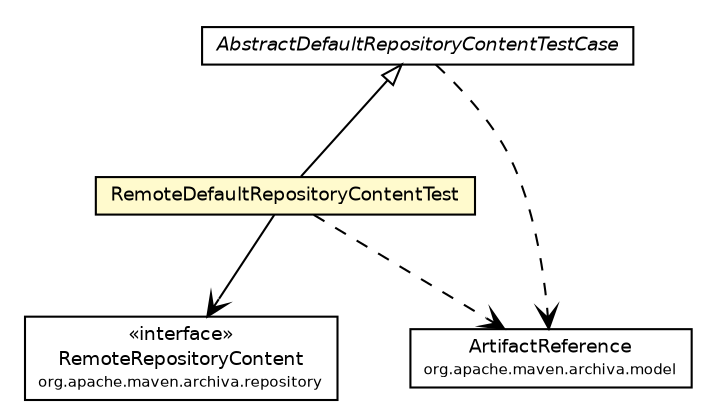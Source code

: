 #!/usr/local/bin/dot
#
# Class diagram 
# Generated by UmlGraph version 4.6 (http://www.spinellis.gr/sw/umlgraph)
#

digraph G {
	edge [fontname="Helvetica",fontsize=10,labelfontname="Helvetica",labelfontsize=10];
	node [fontname="Helvetica",fontsize=10,shape=plaintext];
	// org.apache.maven.archiva.repository.content.RemoteDefaultRepositoryContentTest
	c18436 [label=<<table border="0" cellborder="1" cellspacing="0" cellpadding="2" port="p" bgcolor="lemonChiffon" href="./RemoteDefaultRepositoryContentTest.html">
		<tr><td><table border="0" cellspacing="0" cellpadding="1">
			<tr><td> RemoteDefaultRepositoryContentTest </td></tr>
		</table></td></tr>
		</table>>, fontname="Helvetica", fontcolor="black", fontsize=9.0];
	// org.apache.maven.archiva.repository.content.AbstractDefaultRepositoryContentTestCase
	c18444 [label=<<table border="0" cellborder="1" cellspacing="0" cellpadding="2" port="p" href="./AbstractDefaultRepositoryContentTestCase.html">
		<tr><td><table border="0" cellspacing="0" cellpadding="1">
			<tr><td><font face="Helvetica-Oblique"> AbstractDefaultRepositoryContentTestCase </font></td></tr>
		</table></td></tr>
		</table>>, fontname="Helvetica", fontcolor="black", fontsize=9.0];
	//org.apache.maven.archiva.repository.content.RemoteDefaultRepositoryContentTest extends org.apache.maven.archiva.repository.content.AbstractDefaultRepositoryContentTestCase
	c18444:p -> c18436:p [dir=back,arrowtail=empty];
	// org.apache.maven.archiva.repository.content.RemoteDefaultRepositoryContentTest NAVASSOC org.apache.maven.archiva.repository.RemoteRepositoryContent
	c18436:p -> c18609:p [taillabel="", label="", headlabel="", fontname="Helvetica", fontcolor="black", fontsize=10.0, color="black", arrowhead=open];
	// org.apache.maven.archiva.repository.content.RemoteDefaultRepositoryContentTest DEPEND org.apache.maven.archiva.model.ArtifactReference
	c18436:p -> c18610:p [taillabel="", label="", headlabel="", fontname="Helvetica", fontcolor="black", fontsize=10.0, color="black", arrowhead=open, style=dashed];
	// org.apache.maven.archiva.repository.content.AbstractDefaultRepositoryContentTestCase DEPEND org.apache.maven.archiva.model.ArtifactReference
	c18444:p -> c18610:p [taillabel="", label="", headlabel="", fontname="Helvetica", fontcolor="black", fontsize=10.0, color="black", arrowhead=open, style=dashed];
	// org.apache.maven.archiva.repository.RemoteRepositoryContent
	c18609 [label=<<table border="0" cellborder="1" cellspacing="0" cellpadding="2" port="p" href="http://java.sun.com/j2se/1.4.2/docs/api/org/apache/maven/archiva/repository/RemoteRepositoryContent.html">
		<tr><td><table border="0" cellspacing="0" cellpadding="1">
			<tr><td> &laquo;interface&raquo; </td></tr>
			<tr><td> RemoteRepositoryContent </td></tr>
			<tr><td><font point-size="7.0"> org.apache.maven.archiva.repository </font></td></tr>
		</table></td></tr>
		</table>>, fontname="Helvetica", fontcolor="black", fontsize=9.0];
	// org.apache.maven.archiva.model.ArtifactReference
	c18610 [label=<<table border="0" cellborder="1" cellspacing="0" cellpadding="2" port="p" href="http://java.sun.com/j2se/1.4.2/docs/api/org/apache/maven/archiva/model/ArtifactReference.html">
		<tr><td><table border="0" cellspacing="0" cellpadding="1">
			<tr><td> ArtifactReference </td></tr>
			<tr><td><font point-size="7.0"> org.apache.maven.archiva.model </font></td></tr>
		</table></td></tr>
		</table>>, fontname="Helvetica", fontcolor="black", fontsize=9.0];
}

